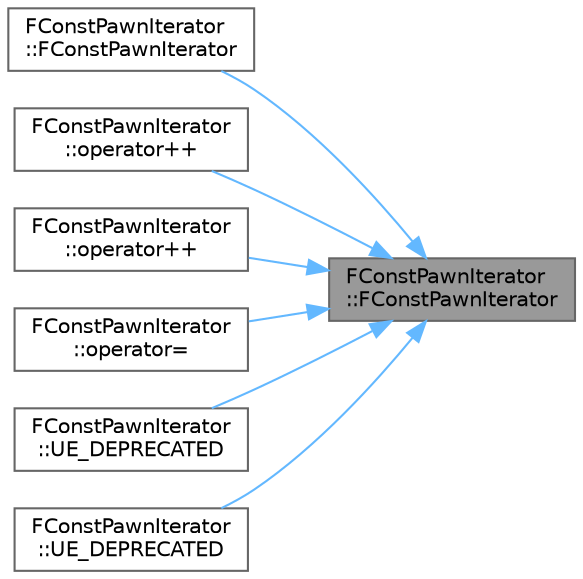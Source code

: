 digraph "FConstPawnIterator::FConstPawnIterator"
{
 // INTERACTIVE_SVG=YES
 // LATEX_PDF_SIZE
  bgcolor="transparent";
  edge [fontname=Helvetica,fontsize=10,labelfontname=Helvetica,labelfontsize=10];
  node [fontname=Helvetica,fontsize=10,shape=box,height=0.2,width=0.4];
  rankdir="RL";
  Node1 [id="Node000001",label="FConstPawnIterator\l::FConstPawnIterator",height=0.2,width=0.4,color="gray40", fillcolor="grey60", style="filled", fontcolor="black",tooltip=" "];
  Node1 -> Node2 [id="edge1_Node000001_Node000002",dir="back",color="steelblue1",style="solid",tooltip=" "];
  Node2 [id="Node000002",label="FConstPawnIterator\l::FConstPawnIterator",height=0.2,width=0.4,color="grey40", fillcolor="white", style="filled",URL="$df/d74/classFConstPawnIterator.html#ad257d106710c33d180273ecd6a006fe3",tooltip=" "];
  Node1 -> Node3 [id="edge2_Node000001_Node000003",dir="back",color="steelblue1",style="solid",tooltip=" "];
  Node3 [id="Node000003",label="FConstPawnIterator\l::operator++",height=0.2,width=0.4,color="grey40", fillcolor="white", style="filled",URL="$df/d74/classFConstPawnIterator.html#aebe0b379c88acffa4f447e2976d96b8c",tooltip=" "];
  Node1 -> Node4 [id="edge3_Node000001_Node000004",dir="back",color="steelblue1",style="solid",tooltip=" "];
  Node4 [id="Node000004",label="FConstPawnIterator\l::operator++",height=0.2,width=0.4,color="grey40", fillcolor="white", style="filled",URL="$df/d74/classFConstPawnIterator.html#ae3fbc9d4ea6976a277c60599cbd88d3d",tooltip=" "];
  Node1 -> Node5 [id="edge4_Node000001_Node000005",dir="back",color="steelblue1",style="solid",tooltip=" "];
  Node5 [id="Node000005",label="FConstPawnIterator\l::operator=",height=0.2,width=0.4,color="grey40", fillcolor="white", style="filled",URL="$df/d74/classFConstPawnIterator.html#aa7861ec11ccf6b0484779329a114c527",tooltip=" "];
  Node1 -> Node6 [id="edge5_Node000001_Node000006",dir="back",color="steelblue1",style="solid",tooltip=" "];
  Node6 [id="Node000006",label="FConstPawnIterator\l::UE_DEPRECATED",height=0.2,width=0.4,color="grey40", fillcolor="white", style="filled",URL="$df/d74/classFConstPawnIterator.html#a917308d9f1169f920f7c1794b94eaaba",tooltip=" "];
  Node1 -> Node7 [id="edge6_Node000001_Node000007",dir="back",color="steelblue1",style="solid",tooltip=" "];
  Node7 [id="Node000007",label="FConstPawnIterator\l::UE_DEPRECATED",height=0.2,width=0.4,color="grey40", fillcolor="white", style="filled",URL="$df/d74/classFConstPawnIterator.html#a5dd0a4dd7baf40feac66f4e058094e3f",tooltip=" "];
}
